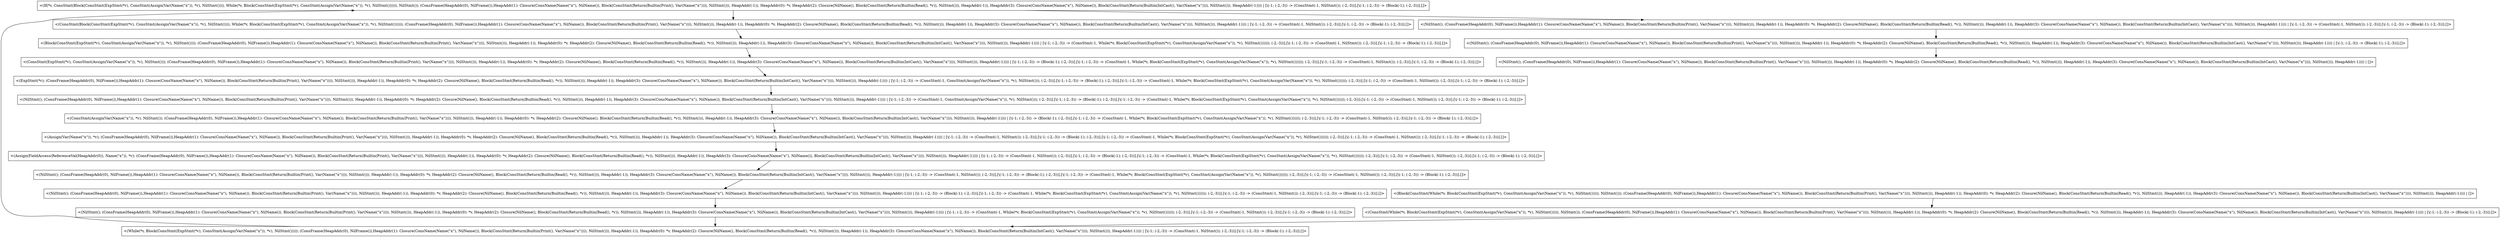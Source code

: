 digraph {
    0 [label="<(NilStmt(); (ConsFrame(HeapAddr(0), NilFrame()),HeapAddr(1): Closure(ConsName(Name(\"x\"), NilName()), Block(ConsStmt(Return(Builtin(Print(), Var(Name(\"x\")))), NilStmt())), HeapAddr(-1)), HeapAddr(0): *v, HeapAddr(2): Closure(NilName(), Block(ConsStmt(Return(Builtin(Read(), *v)), NilStmt())), HeapAddr(-1)), HeapAddr(3): Closure(ConsName(Name(\"x\"), NilName()), Block(ConsStmt(Return(Builtin(IntCast(), Var(Name(\"x\")))), NilStmt())), HeapAddr(-1)))) | []>"
      ,shape=box];
    1 [label="<(While(*v, Block(ConsStmt(ExpStmt(*v), ConsStmt(Assign(Var(Name(\"x\")), *v), NilStmt())))); (ConsFrame(HeapAddr(0), NilFrame()),HeapAddr(1): Closure(ConsName(Name(\"x\"), NilName()), Block(ConsStmt(Return(Builtin(Print(), Var(Name(\"x\")))), NilStmt())), HeapAddr(-1)), HeapAddr(0): *v, HeapAddr(2): Closure(NilName(), Block(ConsStmt(Return(Builtin(Read(), *v)), NilStmt())), HeapAddr(-1)), HeapAddr(3): Closure(ConsName(Name(\"x\"), NilName()), Block(ConsStmt(Return(Builtin(IntCast(), Var(Name(\"x\")))), NilStmt())), HeapAddr(-1)))) | [\\(-1; (-2,-3)) -> (ConsStmt(-1, NilStmt()); (-2,-3))].[\\(-1; (-2,-3)) -> (Block(-1); (-2,-3))].[]>"
      ,shape=box];
    2 [label="<(ConsStmt(While(*v, Block(ConsStmt(ExpStmt(*v), ConsStmt(Assign(Var(Name(\"x\")), *v), NilStmt())))), NilStmt()); (ConsFrame(HeapAddr(0), NilFrame()),HeapAddr(1): Closure(ConsName(Name(\"x\"), NilName()), Block(ConsStmt(Return(Builtin(Print(), Var(Name(\"x\")))), NilStmt())), HeapAddr(-1)), HeapAddr(0): *v, HeapAddr(2): Closure(NilName(), Block(ConsStmt(Return(Builtin(Read(), *v)), NilStmt())), HeapAddr(-1)), HeapAddr(3): Closure(ConsName(Name(\"x\"), NilName()), Block(ConsStmt(Return(Builtin(IntCast(), Var(Name(\"x\")))), NilStmt())), HeapAddr(-1)))) | [\\(-1; (-2,-3)) -> (Block(-1); (-2,-3))].[]>"
      ,shape=box];
    3 [label="<(If(*v, ConsStmt(Block(ConsStmt(ExpStmt(*v), ConsStmt(Assign(Var(Name(\"x\")), *v), NilStmt()))), While(*v, Block(ConsStmt(ExpStmt(*v), ConsStmt(Assign(Var(Name(\"x\")), *v), NilStmt()))))), NilStmt()); (ConsFrame(HeapAddr(0), NilFrame()),HeapAddr(1): Closure(ConsName(Name(\"x\"), NilName()), Block(ConsStmt(Return(Builtin(Print(), Var(Name(\"x\")))), NilStmt())), HeapAddr(-1)), HeapAddr(0): *v, HeapAddr(2): Closure(NilName(), Block(ConsStmt(Return(Builtin(Read(), *v)), NilStmt())), HeapAddr(-1)), HeapAddr(3): Closure(ConsName(Name(\"x\"), NilName()), Block(ConsStmt(Return(Builtin(IntCast(), Var(Name(\"x\")))), NilStmt())), HeapAddr(-1)))) | [\\(-1; (-2,-3)) -> (ConsStmt(-1, NilStmt()); (-2,-3))].[\\(-1; (-2,-3)) -> (Block(-1); (-2,-3))].[]>"
      ,shape=box];
    4 [label="<(NilStmt(); (ConsFrame(HeapAddr(0), NilFrame()),HeapAddr(1): Closure(ConsName(Name(\"x\"), NilName()), Block(ConsStmt(Return(Builtin(Print(), Var(Name(\"x\")))), NilStmt())), HeapAddr(-1)), HeapAddr(0): *v, HeapAddr(2): Closure(NilName(), Block(ConsStmt(Return(Builtin(Read(), *v)), NilStmt())), HeapAddr(-1)), HeapAddr(3): Closure(ConsName(Name(\"x\"), NilName()), Block(ConsStmt(Return(Builtin(IntCast(), Var(Name(\"x\")))), NilStmt())), HeapAddr(-1)))) | [\\(-1; (-2,-3)) -> (Block(-1); (-2,-3))].[]>"
      ,shape=box];
    5 [label="<(NilStmt(); (ConsFrame(HeapAddr(0), NilFrame()),HeapAddr(1): Closure(ConsName(Name(\"x\"), NilName()), Block(ConsStmt(Return(Builtin(Print(), Var(Name(\"x\")))), NilStmt())), HeapAddr(-1)), HeapAddr(0): *v, HeapAddr(2): Closure(NilName(), Block(ConsStmt(Return(Builtin(Read(), *v)), NilStmt())), HeapAddr(-1)), HeapAddr(3): Closure(ConsName(Name(\"x\"), NilName()), Block(ConsStmt(Return(Builtin(IntCast(), Var(Name(\"x\")))), NilStmt())), HeapAddr(-1)))) | [\\(-1; (-2,-3)) -> (Block(-1); (-2,-3))].[\\(-1; (-2,-3)) -> (ConsStmt(-1, While(*v, Block(ConsStmt(ExpStmt(*v), ConsStmt(Assign(Var(Name(\"x\")), *v), NilStmt()))))); (-2,-3))].[\\(-1; (-2,-3)) -> (ConsStmt(-1, NilStmt()); (-2,-3))].[\\(-1; (-2,-3)) -> (Block(-1); (-2,-3))].[]>"
      ,shape=box];
    6 [label="<(Assign(Var(Name(\"x\")), *v); (ConsFrame(HeapAddr(0), NilFrame()),HeapAddr(1): Closure(ConsName(Name(\"x\"), NilName()), Block(ConsStmt(Return(Builtin(Print(), Var(Name(\"x\")))), NilStmt())), HeapAddr(-1)), HeapAddr(0): *v, HeapAddr(2): Closure(NilName(), Block(ConsStmt(Return(Builtin(Read(), *v)), NilStmt())), HeapAddr(-1)), HeapAddr(3): Closure(ConsName(Name(\"x\"), NilName()), Block(ConsStmt(Return(Builtin(IntCast(), Var(Name(\"x\")))), NilStmt())), HeapAddr(-1)))) | [\\(-1; (-2,-3)) -> (ConsStmt(-1, NilStmt()); (-2,-3))].[\\(-1; (-2,-3)) -> (Block(-1); (-2,-3))].[\\(-1; (-2,-3)) -> (ConsStmt(-1, While(*v, Block(ConsStmt(ExpStmt(*v), ConsStmt(Assign(Var(Name(\"x\")), *v), NilStmt()))))); (-2,-3))].[\\(-1; (-2,-3)) -> (ConsStmt(-1, NilStmt()); (-2,-3))].[\\(-1; (-2,-3)) -> (Block(-1); (-2,-3))].[]>"
      ,shape=box];
    7 [label="<(ExpStmt(*v); (ConsFrame(HeapAddr(0), NilFrame()),HeapAddr(1): Closure(ConsName(Name(\"x\"), NilName()), Block(ConsStmt(Return(Builtin(Print(), Var(Name(\"x\")))), NilStmt())), HeapAddr(-1)), HeapAddr(0): *v, HeapAddr(2): Closure(NilName(), Block(ConsStmt(Return(Builtin(Read(), *v)), NilStmt())), HeapAddr(-1)), HeapAddr(3): Closure(ConsName(Name(\"x\"), NilName()), Block(ConsStmt(Return(Builtin(IntCast(), Var(Name(\"x\")))), NilStmt())), HeapAddr(-1)))) | [\\(-1; (-2,-3)) -> (ConsStmt(-1, ConsStmt(Assign(Var(Name(\"x\")), *v), NilStmt())); (-2,-3))].[\\(-1; (-2,-3)) -> (Block(-1); (-2,-3))].[\\(-1; (-2,-3)) -> (ConsStmt(-1, While(*v, Block(ConsStmt(ExpStmt(*v), ConsStmt(Assign(Var(Name(\"x\")), *v), NilStmt()))))); (-2,-3))].[\\(-1; (-2,-3)) -> (ConsStmt(-1, NilStmt()); (-2,-3))].[\\(-1; (-2,-3)) -> (Block(-1); (-2,-3))].[]>"
      ,shape=box];
    8 [label="<(Block(ConsStmt(ExpStmt(*v), ConsStmt(Assign(Var(Name(\"x\")), *v), NilStmt()))); (ConsFrame(HeapAddr(0), NilFrame()),HeapAddr(1): Closure(ConsName(Name(\"x\"), NilName()), Block(ConsStmt(Return(Builtin(Print(), Var(Name(\"x\")))), NilStmt())), HeapAddr(-1)), HeapAddr(0): *v, HeapAddr(2): Closure(NilName(), Block(ConsStmt(Return(Builtin(Read(), *v)), NilStmt())), HeapAddr(-1)), HeapAddr(3): Closure(ConsName(Name(\"x\"), NilName()), Block(ConsStmt(Return(Builtin(IntCast(), Var(Name(\"x\")))), NilStmt())), HeapAddr(-1)))) | [\\(-1; (-2,-3)) -> (ConsStmt(-1, While(*v, Block(ConsStmt(ExpStmt(*v), ConsStmt(Assign(Var(Name(\"x\")), *v), NilStmt()))))); (-2,-3))].[\\(-1; (-2,-3)) -> (ConsStmt(-1, NilStmt()); (-2,-3))].[\\(-1; (-2,-3)) -> (Block(-1); (-2,-3))].[]>"
      ,shape=box];
    9 [label="<(NilStmt(); (ConsFrame(HeapAddr(0), NilFrame()),HeapAddr(1): Closure(ConsName(Name(\"x\"), NilName()), Block(ConsStmt(Return(Builtin(Print(), Var(Name(\"x\")))), NilStmt())), HeapAddr(-1)), HeapAddr(0): *v, HeapAddr(2): Closure(NilName(), Block(ConsStmt(Return(Builtin(Read(), *v)), NilStmt())), HeapAddr(-1)), HeapAddr(3): Closure(ConsName(Name(\"x\"), NilName()), Block(ConsStmt(Return(Builtin(IntCast(), Var(Name(\"x\")))), NilStmt())), HeapAddr(-1)))) | [\\(-1; (-2,-3)) -> (ConsStmt(-1, NilStmt()); (-2,-3))].[\\(-1; (-2,-3)) -> (Block(-1); (-2,-3))].[\\(-1; (-2,-3)) -> (ConsStmt(-1, While(*v, Block(ConsStmt(ExpStmt(*v), ConsStmt(Assign(Var(Name(\"x\")), *v), NilStmt()))))); (-2,-3))].[\\(-1; (-2,-3)) -> (ConsStmt(-1, NilStmt()); (-2,-3))].[\\(-1; (-2,-3)) -> (Block(-1); (-2,-3))].[]>"
      ,shape=box];
    10 [label="<(Assign(FieldAccess(ReferenceVal(HeapAddr(0)), Name(\"x\")), *v); (ConsFrame(HeapAddr(0), NilFrame()),HeapAddr(1): Closure(ConsName(Name(\"x\"), NilName()), Block(ConsStmt(Return(Builtin(Print(), Var(Name(\"x\")))), NilStmt())), HeapAddr(-1)), HeapAddr(0): *v, HeapAddr(2): Closure(NilName(), Block(ConsStmt(Return(Builtin(Read(), *v)), NilStmt())), HeapAddr(-1)), HeapAddr(3): Closure(ConsName(Name(\"x\"), NilName()), Block(ConsStmt(Return(Builtin(IntCast(), Var(Name(\"x\")))), NilStmt())), HeapAddr(-1)))) | [\\(-1; (-2,-3)) -> (ConsStmt(-1, NilStmt()); (-2,-3))].[\\(-1; (-2,-3)) -> (Block(-1); (-2,-3))].[\\(-1; (-2,-3)) -> (ConsStmt(-1, While(*v, Block(ConsStmt(ExpStmt(*v), ConsStmt(Assign(Var(Name(\"x\")), *v), NilStmt()))))); (-2,-3))].[\\(-1; (-2,-3)) -> (ConsStmt(-1, NilStmt()); (-2,-3))].[\\(-1; (-2,-3)) -> (Block(-1); (-2,-3))].[]>"
       ,shape=box];
    11 [label="<(ConsStmt(Assign(Var(Name(\"x\")), *v), NilStmt()); (ConsFrame(HeapAddr(0), NilFrame()),HeapAddr(1): Closure(ConsName(Name(\"x\"), NilName()), Block(ConsStmt(Return(Builtin(Print(), Var(Name(\"x\")))), NilStmt())), HeapAddr(-1)), HeapAddr(0): *v, HeapAddr(2): Closure(NilName(), Block(ConsStmt(Return(Builtin(Read(), *v)), NilStmt())), HeapAddr(-1)), HeapAddr(3): Closure(ConsName(Name(\"x\"), NilName()), Block(ConsStmt(Return(Builtin(IntCast(), Var(Name(\"x\")))), NilStmt())), HeapAddr(-1)))) | [\\(-1; (-2,-3)) -> (Block(-1); (-2,-3))].[\\(-1; (-2,-3)) -> (ConsStmt(-1, While(*v, Block(ConsStmt(ExpStmt(*v), ConsStmt(Assign(Var(Name(\"x\")), *v), NilStmt()))))); (-2,-3))].[\\(-1; (-2,-3)) -> (ConsStmt(-1, NilStmt()); (-2,-3))].[\\(-1; (-2,-3)) -> (Block(-1); (-2,-3))].[]>"
       ,shape=box];
    12 [label="<(ConsStmt(ExpStmt(*v), ConsStmt(Assign(Var(Name(\"x\")), *v), NilStmt())); (ConsFrame(HeapAddr(0), NilFrame()),HeapAddr(1): Closure(ConsName(Name(\"x\"), NilName()), Block(ConsStmt(Return(Builtin(Print(), Var(Name(\"x\")))), NilStmt())), HeapAddr(-1)), HeapAddr(0): *v, HeapAddr(2): Closure(NilName(), Block(ConsStmt(Return(Builtin(Read(), *v)), NilStmt())), HeapAddr(-1)), HeapAddr(3): Closure(ConsName(Name(\"x\"), NilName()), Block(ConsStmt(Return(Builtin(IntCast(), Var(Name(\"x\")))), NilStmt())), HeapAddr(-1)))) | [\\(-1; (-2,-3)) -> (Block(-1); (-2,-3))].[\\(-1; (-2,-3)) -> (ConsStmt(-1, While(*v, Block(ConsStmt(ExpStmt(*v), ConsStmt(Assign(Var(Name(\"x\")), *v), NilStmt()))))); (-2,-3))].[\\(-1; (-2,-3)) -> (ConsStmt(-1, NilStmt()); (-2,-3))].[\\(-1; (-2,-3)) -> (Block(-1); (-2,-3))].[]>"
       ,shape=box];
    13 [label="<(NilStmt(); (ConsFrame(HeapAddr(0), NilFrame()),HeapAddr(1): Closure(ConsName(Name(\"x\"), NilName()), Block(ConsStmt(Return(Builtin(Print(), Var(Name(\"x\")))), NilStmt())), HeapAddr(-1)), HeapAddr(0): *v, HeapAddr(2): Closure(NilName(), Block(ConsStmt(Return(Builtin(Read(), *v)), NilStmt())), HeapAddr(-1)), HeapAddr(3): Closure(ConsName(Name(\"x\"), NilName()), Block(ConsStmt(Return(Builtin(IntCast(), Var(Name(\"x\")))), NilStmt())), HeapAddr(-1)))) | [\\(-1; (-2,-3)) -> (ConsStmt(-1, ConsStmt(Assign(Var(Name(\"x\")), *v), NilStmt())); (-2,-3))].[\\(-1; (-2,-3)) -> (Block(-1); (-2,-3))].[\\(-1; (-2,-3)) -> (ConsStmt(-1, While(*v, Block(ConsStmt(ExpStmt(*v), ConsStmt(Assign(Var(Name(\"x\")), *v), NilStmt()))))); (-2,-3))].[\\(-1; (-2,-3)) -> (ConsStmt(-1, NilStmt()); (-2,-3))].[\\(-1; (-2,-3)) -> (Block(-1); (-2,-3))].[]>"
       ,shape=box];
    14 [label="<(ConsStmt(Block(ConsStmt(ExpStmt(*v), ConsStmt(Assign(Var(Name(\"x\")), *v), NilStmt()))), While(*v, Block(ConsStmt(ExpStmt(*v), ConsStmt(Assign(Var(Name(\"x\")), *v), NilStmt()))))); (ConsFrame(HeapAddr(0), NilFrame()),HeapAddr(1): Closure(ConsName(Name(\"x\"), NilName()), Block(ConsStmt(Return(Builtin(Print(), Var(Name(\"x\")))), NilStmt())), HeapAddr(-1)), HeapAddr(0): *v, HeapAddr(2): Closure(NilName(), Block(ConsStmt(Return(Builtin(Read(), *v)), NilStmt())), HeapAddr(-1)), HeapAddr(3): Closure(ConsName(Name(\"x\"), NilName()), Block(ConsStmt(Return(Builtin(IntCast(), Var(Name(\"x\")))), NilStmt())), HeapAddr(-1)))) | [\\(-1; (-2,-3)) -> (ConsStmt(-1, NilStmt()); (-2,-3))].[\\(-1; (-2,-3)) -> (Block(-1); (-2,-3))].[]>"
       ,shape=box];
    15 [label="<(NilStmt(); (ConsFrame(HeapAddr(0), NilFrame()),HeapAddr(1): Closure(ConsName(Name(\"x\"), NilName()), Block(ConsStmt(Return(Builtin(Print(), Var(Name(\"x\")))), NilStmt())), HeapAddr(-1)), HeapAddr(0): *v, HeapAddr(2): Closure(NilName(), Block(ConsStmt(Return(Builtin(Read(), *v)), NilStmt())), HeapAddr(-1)), HeapAddr(3): Closure(ConsName(Name(\"x\"), NilName()), Block(ConsStmt(Return(Builtin(IntCast(), Var(Name(\"x\")))), NilStmt())), HeapAddr(-1)))) | [\\(-1; (-2,-3)) -> (ConsStmt(-1, NilStmt()); (-2,-3))].[\\(-1; (-2,-3)) -> (Block(-1); (-2,-3))].[]>"
       ,shape=box];
    16 [label="<(NilStmt(); (ConsFrame(HeapAddr(0), NilFrame()),HeapAddr(1): Closure(ConsName(Name(\"x\"), NilName()), Block(ConsStmt(Return(Builtin(Print(), Var(Name(\"x\")))), NilStmt())), HeapAddr(-1)), HeapAddr(0): *v, HeapAddr(2): Closure(NilName(), Block(ConsStmt(Return(Builtin(Read(), *v)), NilStmt())), HeapAddr(-1)), HeapAddr(3): Closure(ConsName(Name(\"x\"), NilName()), Block(ConsStmt(Return(Builtin(IntCast(), Var(Name(\"x\")))), NilStmt())), HeapAddr(-1)))) | [\\(-1; (-2,-3)) -> (ConsStmt(-1, While(*v, Block(ConsStmt(ExpStmt(*v), ConsStmt(Assign(Var(Name(\"x\")), *v), NilStmt()))))); (-2,-3))].[\\(-1; (-2,-3)) -> (ConsStmt(-1, NilStmt()); (-2,-3))].[\\(-1; (-2,-3)) -> (Block(-1); (-2,-3))].[]>"
       ,shape=box];
    17 [label="<(Block(ConsStmt(While(*v, Block(ConsStmt(ExpStmt(*v), ConsStmt(Assign(Var(Name(\"x\")), *v), NilStmt())))), NilStmt())); (ConsFrame(HeapAddr(0), NilFrame()),HeapAddr(1): Closure(ConsName(Name(\"x\"), NilName()), Block(ConsStmt(Return(Builtin(Print(), Var(Name(\"x\")))), NilStmt())), HeapAddr(-1)), HeapAddr(0): *v, HeapAddr(2): Closure(NilName(), Block(ConsStmt(Return(Builtin(Read(), *v)), NilStmt())), HeapAddr(-1)), HeapAddr(3): Closure(ConsName(Name(\"x\"), NilName()), Block(ConsStmt(Return(Builtin(IntCast(), Var(Name(\"x\")))), NilStmt())), HeapAddr(-1)))) | []>"
       ,shape=box];
    1 -> 3 [label="",shape=box];
    2 -> 1 [label="",shape=box];
    3 -> 14 [label="",shape=box];
    3 -> 15 [label="",shape=box];
    4 -> 0 [label="",shape=box];
    5 -> 16 [label="",shape=box];
    6 -> 10 [label="",shape=box];
    7 -> 13 [label="",shape=box];
    8 -> 12 [label="",shape=box];
    9 -> 5 [label="",shape=box];
    10 -> 9 [label="",shape=box];
    11 -> 6 [label="",shape=box];
    12 -> 7 [label="",shape=box];
    13 -> 11 [label="",shape=box];
    14 -> 8 [label="",shape=box];
    15 -> 4 [label="",shape=box];
    16 -> 1 [label="",shape=box];
    17 -> 2 [label="",shape=box];
}
